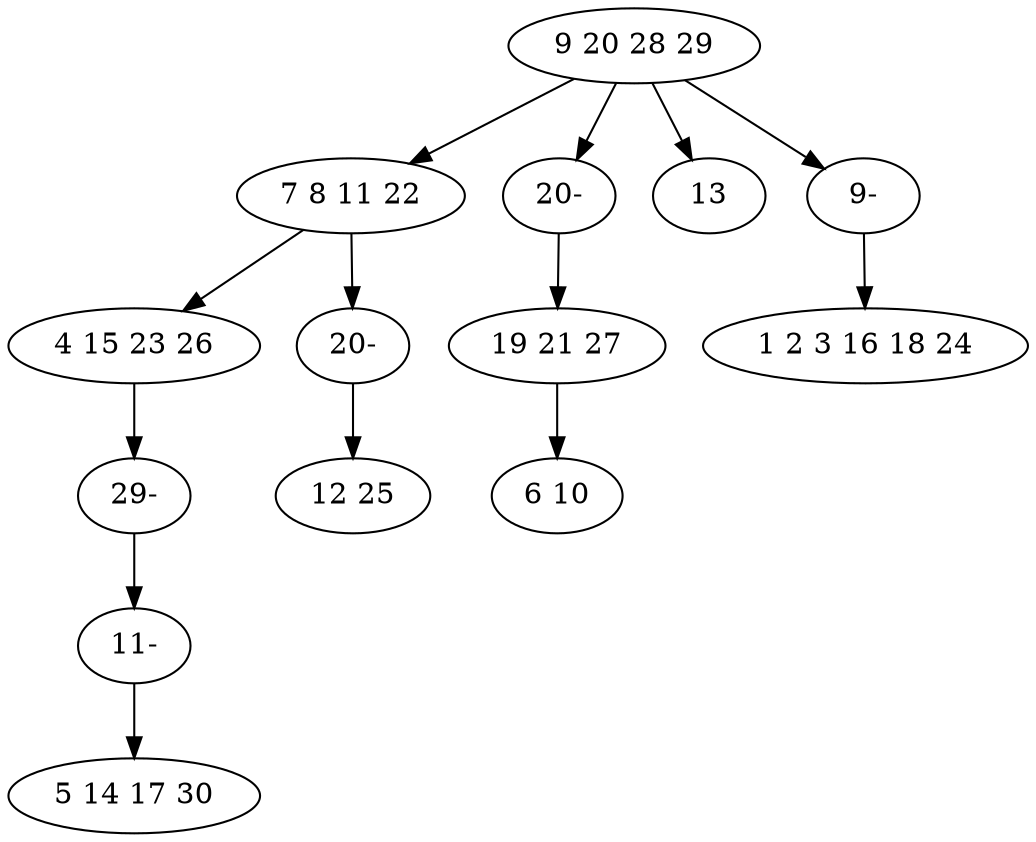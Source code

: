 digraph true_tree {
	"0" -> "1"
	"1" -> "2"
	"2" -> "11"
	"0" -> "9"
	"0" -> "5"
	"1" -> "10"
	"0" -> "12"
	"4" -> "8"
	"9" -> "4"
	"10" -> "6"
	"11" -> "13"
	"12" -> "7"
	"13" -> "3"
	"0" [label="9 20 28 29"];
	"1" [label="7 8 11 22"];
	"2" [label="4 15 23 26"];
	"3" [label="5 14 17 30"];
	"4" [label="19 21 27"];
	"5" [label="13"];
	"6" [label="12 25"];
	"7" [label="1 2 3 16 18 24"];
	"8" [label="6 10"];
	"9" [label="20-"];
	"10" [label="20-"];
	"11" [label="29-"];
	"12" [label="9-"];
	"13" [label="11-"];
}
